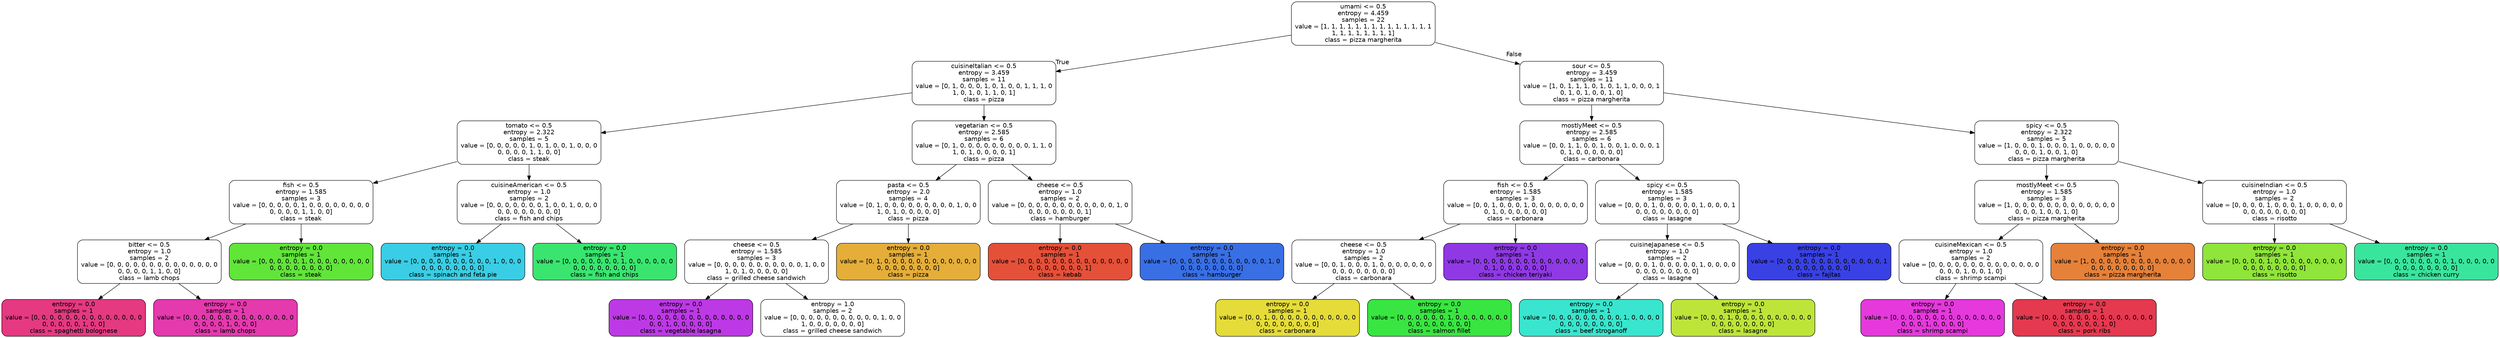 digraph Tree {
node [shape=box, style="filled, rounded", color="black", fontname="helvetica"] ;
edge [fontname="helvetica"] ;
0 [label="umami <= 0.5\nentropy = 4.459\nsamples = 22\nvalue = [1, 1, 1, 1, 1, 1, 1, 1, 1, 1, 1, 1, 1, 1\n1, 1, 1, 1, 1, 1, 1, 1]\nclass = pizza margherita", fillcolor="#ffffff"] ;
1 [label="cuisineItalian <= 0.5\nentropy = 3.459\nsamples = 11\nvalue = [0, 1, 0, 0, 0, 1, 0, 1, 0, 0, 1, 1, 1, 0\n1, 0, 1, 0, 1, 1, 0, 1]\nclass = pizza", fillcolor="#ffffff"] ;
0 -> 1 [labeldistance=2.5, labelangle=45, headlabel="True"] ;
2 [label="tomato <= 0.5\nentropy = 2.322\nsamples = 5\nvalue = [0, 0, 0, 0, 0, 1, 0, 1, 0, 0, 1, 0, 0, 0\n0, 0, 0, 0, 1, 1, 0, 0]\nclass = steak", fillcolor="#ffffff"] ;
1 -> 2 ;
3 [label="fish <= 0.5\nentropy = 1.585\nsamples = 3\nvalue = [0, 0, 0, 0, 0, 1, 0, 0, 0, 0, 0, 0, 0, 0\n0, 0, 0, 0, 1, 1, 0, 0]\nclass = steak", fillcolor="#ffffff"] ;
2 -> 3 ;
4 [label="bitter <= 0.5\nentropy = 1.0\nsamples = 2\nvalue = [0, 0, 0, 0, 0, 0, 0, 0, 0, 0, 0, 0, 0, 0\n0, 0, 0, 0, 1, 1, 0, 0]\nclass = lamb chops", fillcolor="#ffffff"] ;
3 -> 4 ;
5 [label="entropy = 0.0\nsamples = 1\nvalue = [0, 0, 0, 0, 0, 0, 0, 0, 0, 0, 0, 0, 0, 0\n0, 0, 0, 0, 0, 1, 0, 0]\nclass = spaghetti bolognese", fillcolor="#e53981"] ;
4 -> 5 ;
6 [label="entropy = 0.0\nsamples = 1\nvalue = [0, 0, 0, 0, 0, 0, 0, 0, 0, 0, 0, 0, 0, 0\n0, 0, 0, 0, 1, 0, 0, 0]\nclass = lamb chops", fillcolor="#e539ae"] ;
4 -> 6 ;
7 [label="entropy = 0.0\nsamples = 1\nvalue = [0, 0, 0, 0, 0, 1, 0, 0, 0, 0, 0, 0, 0, 0\n0, 0, 0, 0, 0, 0, 0, 0]\nclass = steak", fillcolor="#61e539"] ;
3 -> 7 ;
8 [label="cuisineAmerican <= 0.5\nentropy = 1.0\nsamples = 2\nvalue = [0, 0, 0, 0, 0, 0, 0, 1, 0, 0, 1, 0, 0, 0\n0, 0, 0, 0, 0, 0, 0, 0]\nclass = fish and chips", fillcolor="#ffffff"] ;
2 -> 8 ;
9 [label="entropy = 0.0\nsamples = 1\nvalue = [0, 0, 0, 0, 0, 0, 0, 0, 0, 0, 1, 0, 0, 0\n0, 0, 0, 0, 0, 0, 0, 0]\nclass = spinach and feta pie", fillcolor="#39cee5"] ;
8 -> 9 ;
10 [label="entropy = 0.0\nsamples = 1\nvalue = [0, 0, 0, 0, 0, 0, 0, 1, 0, 0, 0, 0, 0, 0\n0, 0, 0, 0, 0, 0, 0, 0]\nclass = fish and chips", fillcolor="#39e56f"] ;
8 -> 10 ;
11 [label="vegetarian <= 0.5\nentropy = 2.585\nsamples = 6\nvalue = [0, 1, 0, 0, 0, 0, 0, 0, 0, 0, 0, 1, 1, 0\n1, 0, 1, 0, 0, 0, 0, 1]\nclass = pizza", fillcolor="#ffffff"] ;
1 -> 11 ;
12 [label="pasta <= 0.5\nentropy = 2.0\nsamples = 4\nvalue = [0, 1, 0, 0, 0, 0, 0, 0, 0, 0, 0, 1, 0, 0\n1, 0, 1, 0, 0, 0, 0, 0]\nclass = pizza", fillcolor="#ffffff"] ;
11 -> 12 ;
13 [label="cheese <= 0.5\nentropy = 1.585\nsamples = 3\nvalue = [0, 0, 0, 0, 0, 0, 0, 0, 0, 0, 0, 1, 0, 0\n1, 0, 1, 0, 0, 0, 0, 0]\nclass = grilled cheese sandwich", fillcolor="#ffffff"] ;
12 -> 13 ;
14 [label="entropy = 0.0\nsamples = 1\nvalue = [0, 0, 0, 0, 0, 0, 0, 0, 0, 0, 0, 0, 0, 0\n0, 0, 1, 0, 0, 0, 0, 0]\nclass = vegetable lasagna", fillcolor="#bd39e5"] ;
13 -> 14 ;
15 [label="entropy = 1.0\nsamples = 2\nvalue = [0, 0, 0, 0, 0, 0, 0, 0, 0, 0, 0, 1, 0, 0\n1, 0, 0, 0, 0, 0, 0, 0]\nclass = grilled cheese sandwich", fillcolor="#ffffff"] ;
13 -> 15 ;
16 [label="entropy = 0.0\nsamples = 1\nvalue = [0, 1, 0, 0, 0, 0, 0, 0, 0, 0, 0, 0, 0, 0\n0, 0, 0, 0, 0, 0, 0, 0]\nclass = pizza", fillcolor="#e5ae39"] ;
12 -> 16 ;
17 [label="cheese <= 0.5\nentropy = 1.0\nsamples = 2\nvalue = [0, 0, 0, 0, 0, 0, 0, 0, 0, 0, 0, 0, 1, 0\n0, 0, 0, 0, 0, 0, 0, 1]\nclass = hamburger", fillcolor="#ffffff"] ;
11 -> 17 ;
18 [label="entropy = 0.0\nsamples = 1\nvalue = [0, 0, 0, 0, 0, 0, 0, 0, 0, 0, 0, 0, 0, 0\n0, 0, 0, 0, 0, 0, 0, 1]\nclass = kebab", fillcolor="#e55039"] ;
17 -> 18 ;
19 [label="entropy = 0.0\nsamples = 1\nvalue = [0, 0, 0, 0, 0, 0, 0, 0, 0, 0, 0, 0, 1, 0\n0, 0, 0, 0, 0, 0, 0, 0]\nclass = hamburger", fillcolor="#396fe5"] ;
17 -> 19 ;
20 [label="sour <= 0.5\nentropy = 3.459\nsamples = 11\nvalue = [1, 0, 1, 1, 1, 0, 1, 0, 1, 1, 0, 0, 0, 1\n0, 1, 0, 1, 0, 0, 1, 0]\nclass = pizza margherita", fillcolor="#ffffff"] ;
0 -> 20 [labeldistance=2.5, labelangle=-45, headlabel="False"] ;
21 [label="mostlyMeet <= 0.5\nentropy = 2.585\nsamples = 6\nvalue = [0, 0, 1, 1, 0, 0, 1, 0, 0, 1, 0, 0, 0, 1\n0, 1, 0, 0, 0, 0, 0, 0]\nclass = carbonara", fillcolor="#ffffff"] ;
20 -> 21 ;
22 [label="fish <= 0.5\nentropy = 1.585\nsamples = 3\nvalue = [0, 0, 1, 0, 0, 0, 1, 0, 0, 0, 0, 0, 0, 0\n0, 1, 0, 0, 0, 0, 0, 0]\nclass = carbonara", fillcolor="#ffffff"] ;
21 -> 22 ;
23 [label="cheese <= 0.5\nentropy = 1.0\nsamples = 2\nvalue = [0, 0, 1, 0, 0, 0, 1, 0, 0, 0, 0, 0, 0, 0\n0, 0, 0, 0, 0, 0, 0, 0]\nclass = carbonara", fillcolor="#ffffff"] ;
22 -> 23 ;
24 [label="entropy = 0.0\nsamples = 1\nvalue = [0, 0, 1, 0, 0, 0, 0, 0, 0, 0, 0, 0, 0, 0\n0, 0, 0, 0, 0, 0, 0, 0]\nclass = carbonara", fillcolor="#e5dc39"] ;
23 -> 24 ;
25 [label="entropy = 0.0\nsamples = 1\nvalue = [0, 0, 0, 0, 0, 0, 1, 0, 0, 0, 0, 0, 0, 0\n0, 0, 0, 0, 0, 0, 0, 0]\nclass = salmon fillet", fillcolor="#39e541"] ;
23 -> 25 ;
26 [label="entropy = 0.0\nsamples = 1\nvalue = [0, 0, 0, 0, 0, 0, 0, 0, 0, 0, 0, 0, 0, 0\n0, 1, 0, 0, 0, 0, 0, 0]\nclass = chicken teriyaki", fillcolor="#8f39e5"] ;
22 -> 26 ;
27 [label="spicy <= 0.5\nentropy = 1.585\nsamples = 3\nvalue = [0, 0, 0, 1, 0, 0, 0, 0, 0, 1, 0, 0, 0, 1\n0, 0, 0, 0, 0, 0, 0, 0]\nclass = lasagne", fillcolor="#ffffff"] ;
21 -> 27 ;
28 [label="cuisineJapanese <= 0.5\nentropy = 1.0\nsamples = 2\nvalue = [0, 0, 0, 1, 0, 0, 0, 0, 0, 1, 0, 0, 0, 0\n0, 0, 0, 0, 0, 0, 0, 0]\nclass = lasagne", fillcolor="#ffffff"] ;
27 -> 28 ;
29 [label="entropy = 0.0\nsamples = 1\nvalue = [0, 0, 0, 0, 0, 0, 0, 0, 0, 1, 0, 0, 0, 0\n0, 0, 0, 0, 0, 0, 0, 0]\nclass = beef stroganoff", fillcolor="#39e5ce"] ;
28 -> 29 ;
30 [label="entropy = 0.0\nsamples = 1\nvalue = [0, 0, 0, 1, 0, 0, 0, 0, 0, 0, 0, 0, 0, 0\n0, 0, 0, 0, 0, 0, 0, 0]\nclass = lasagne", fillcolor="#bde539"] ;
28 -> 30 ;
31 [label="entropy = 0.0\nsamples = 1\nvalue = [0, 0, 0, 0, 0, 0, 0, 0, 0, 0, 0, 0, 0, 1\n0, 0, 0, 0, 0, 0, 0, 0]\nclass = fajitas", fillcolor="#3941e5"] ;
27 -> 31 ;
32 [label="spicy <= 0.5\nentropy = 2.322\nsamples = 5\nvalue = [1, 0, 0, 0, 1, 0, 0, 0, 1, 0, 0, 0, 0, 0\n0, 0, 0, 1, 0, 0, 1, 0]\nclass = pizza margherita", fillcolor="#ffffff"] ;
20 -> 32 ;
33 [label="mostlyMeet <= 0.5\nentropy = 1.585\nsamples = 3\nvalue = [1, 0, 0, 0, 0, 0, 0, 0, 0, 0, 0, 0, 0, 0\n0, 0, 0, 1, 0, 0, 1, 0]\nclass = pizza margherita", fillcolor="#ffffff"] ;
32 -> 33 ;
34 [label="cuisineMexican <= 0.5\nentropy = 1.0\nsamples = 2\nvalue = [0, 0, 0, 0, 0, 0, 0, 0, 0, 0, 0, 0, 0, 0\n0, 0, 0, 1, 0, 0, 1, 0]\nclass = shrimp scampi", fillcolor="#ffffff"] ;
33 -> 34 ;
35 [label="entropy = 0.0\nsamples = 1\nvalue = [0, 0, 0, 0, 0, 0, 0, 0, 0, 0, 0, 0, 0, 0\n0, 0, 0, 1, 0, 0, 0, 0]\nclass = shrimp scampi", fillcolor="#e539dc"] ;
34 -> 35 ;
36 [label="entropy = 0.0\nsamples = 1\nvalue = [0, 0, 0, 0, 0, 0, 0, 0, 0, 0, 0, 0, 0, 0\n0, 0, 0, 0, 0, 0, 1, 0]\nclass = pork ribs", fillcolor="#e53950"] ;
34 -> 36 ;
37 [label="entropy = 0.0\nsamples = 1\nvalue = [1, 0, 0, 0, 0, 0, 0, 0, 0, 0, 0, 0, 0, 0\n0, 0, 0, 0, 0, 0, 0, 0]\nclass = pizza margherita", fillcolor="#e58139"] ;
33 -> 37 ;
38 [label="cuisineIndian <= 0.5\nentropy = 1.0\nsamples = 2\nvalue = [0, 0, 0, 0, 1, 0, 0, 0, 1, 0, 0, 0, 0, 0\n0, 0, 0, 0, 0, 0, 0, 0]\nclass = risotto", fillcolor="#ffffff"] ;
32 -> 38 ;
39 [label="entropy = 0.0\nsamples = 1\nvalue = [0, 0, 0, 0, 1, 0, 0, 0, 0, 0, 0, 0, 0, 0\n0, 0, 0, 0, 0, 0, 0, 0]\nclass = risotto", fillcolor="#8fe539"] ;
38 -> 39 ;
40 [label="entropy = 0.0\nsamples = 1\nvalue = [0, 0, 0, 0, 0, 0, 0, 0, 1, 0, 0, 0, 0, 0\n0, 0, 0, 0, 0, 0, 0, 0]\nclass = chicken curry", fillcolor="#39e59d"] ;
38 -> 40 ;
}